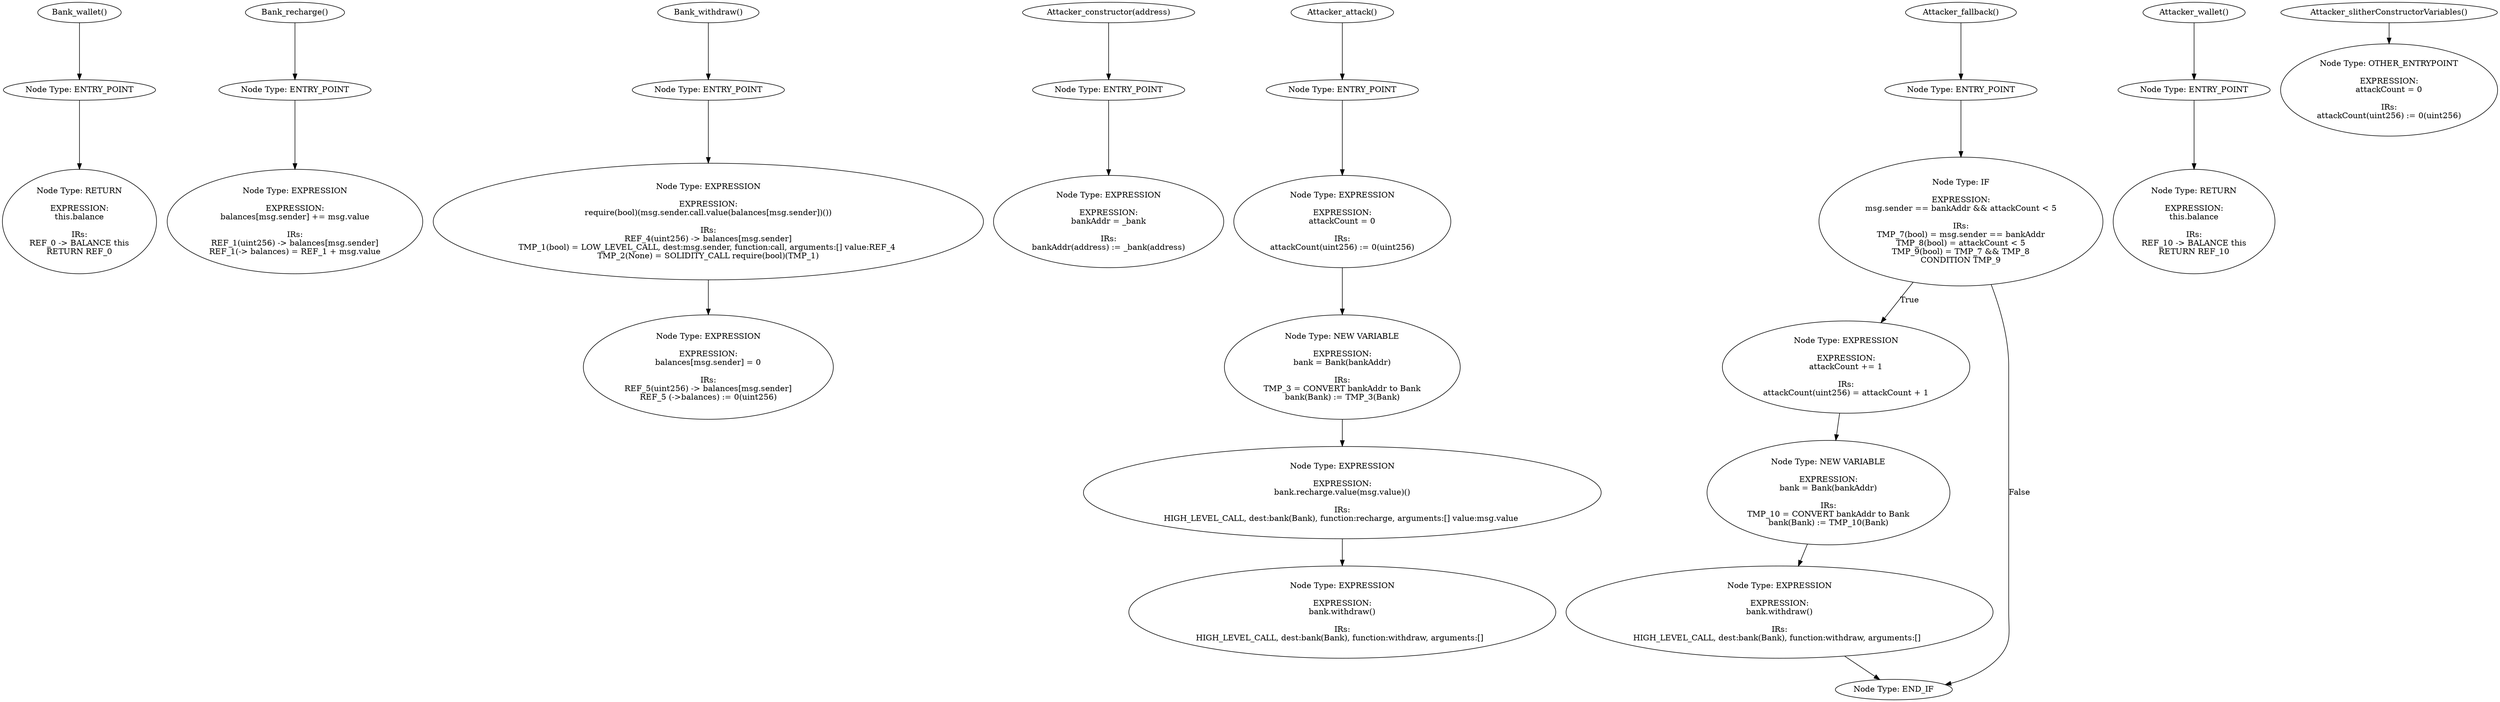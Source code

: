digraph "" {
	node [label="\N"];
	Bank_wallet_0	[contract_name=Bank,
		function_fullname="wallet()",
		label="Node Type: ENTRY_POINT
",
		node_expression=None,
		node_irs=None,
		node_type=ENTRY_POINT];
	Bank_wallet_1	[contract_name=Bank,
		function_fullname="wallet()",
		label="Node Type: RETURN

EXPRESSION:
this.balance

IRs:
REF_0 -> BALANCE this
RETURN REF_0",
		node_expression="this.balance",
		node_irs="REF_0 -> BALANCE this
RETURN REF_0",
		node_type=RETURN];
	Bank_wallet_0 -> Bank_wallet_1	[key=0,
		edge_type=normal];
	"Bank_wallet_function.name"	[contract_name=Bank,
		function_fullname="wallet()",
		label="Bank_wallet()",
		node_expression=None,
		node_irs=None,
		node_type=FUNCTION_NAME];
	"Bank_wallet_function.name" -> Bank_wallet_0	[key=0,
		edge_type=normal];
	Bank_recharge_0	[contract_name=Bank,
		function_fullname="recharge()",
		label="Node Type: ENTRY_POINT
",
		node_expression=None,
		node_irs=None,
		node_type=ENTRY_POINT];
	Bank_recharge_1	[contract_name=Bank,
		function_fullname="recharge()",
		label="Node Type: EXPRESSION

EXPRESSION:
balances[msg.sender] += msg.value

IRs:
REF_1(uint256) -> balances[msg.sender]
REF_1(-> balances) = \
REF_1 + msg.value",
		node_expression="balances[msg.sender] += msg.value",
		node_irs="REF_1(uint256) -> balances[msg.sender]
REF_1(-> balances) = REF_1 + msg.value",
		node_type=EXPRESSION];
	Bank_recharge_0 -> Bank_recharge_1	[key=0,
		edge_type=normal];
	"Bank_recharge_function.name"	[contract_name=Bank,
		function_fullname="recharge()",
		label="Bank_recharge()",
		node_expression=None,
		node_irs=None,
		node_type=FUNCTION_NAME];
	"Bank_recharge_function.name" -> Bank_recharge_0	[key=0,
		edge_type=normal];
	Bank_withdraw_0	[contract_name=Bank,
		function_fullname="withdraw()",
		label="Node Type: ENTRY_POINT
",
		node_expression=None,
		node_irs=None,
		node_type=ENTRY_POINT];
	Bank_withdraw_1	[contract_name=Bank,
		function_fullname="withdraw()",
		label="Node Type: EXPRESSION

EXPRESSION:
require(bool)(msg.sender.call.value(balances[msg.sender])())

IRs:
REF_4(uint256) -> balances[\
msg.sender]
TMP_1(bool) = LOW_LEVEL_CALL, dest:msg.sender, function:call, arguments:[] value:REF_4 
TMP_2(None) = SOLIDITY_CALL \
require(bool)(TMP_1)",
		node_expression="require(bool)(msg.sender.call.value(balances[msg.sender])())",
		node_irs="REF_4(uint256) -> balances[msg.sender]
TMP_1(bool) = LOW_LEVEL_CALL, dest:msg.sender, function:call, arguments:[] value:REF_4 
TMP_\
2(None) = SOLIDITY_CALL require(bool)(TMP_1)",
		node_type=EXPRESSION];
	Bank_withdraw_0 -> Bank_withdraw_1	[key=0,
		edge_type=normal];
	Bank_withdraw_2	[contract_name=Bank,
		function_fullname="withdraw()",
		label="Node Type: EXPRESSION

EXPRESSION:
balances[msg.sender] = 0

IRs:
REF_5(uint256) -> balances[msg.sender]
REF_5 (->balances) := 0(\
uint256)",
		node_expression="balances[msg.sender] = 0",
		node_irs="REF_5(uint256) -> balances[msg.sender]
REF_5 (->balances) := 0(uint256)",
		node_type=EXPRESSION];
	Bank_withdraw_1 -> Bank_withdraw_2	[key=0,
		edge_type=normal];
	"Bank_withdraw_function.name"	[contract_name=Bank,
		function_fullname="withdraw()",
		label="Bank_withdraw()",
		node_expression=None,
		node_irs=None,
		node_type=FUNCTION_NAME];
	"Bank_withdraw_function.name" -> Bank_withdraw_0	[key=0,
		edge_type=normal];
	Attacker_constructor_0	[contract_name=Attacker,
		function_fullname="constructor(address)",
		label="Node Type: ENTRY_POINT
",
		node_expression=None,
		node_irs=None,
		node_type=ENTRY_POINT];
	Attacker_constructor_1	[contract_name=Attacker,
		function_fullname="constructor(address)",
		label="Node Type: EXPRESSION

EXPRESSION:
bankAddr = _bank

IRs:
bankAddr(address) := _bank(address)",
		node_expression="bankAddr = _bank",
		node_irs="bankAddr(address) := _bank(address)",
		node_type=EXPRESSION];
	Attacker_constructor_0 -> Attacker_constructor_1	[key=0,
		edge_type=normal];
	"Attacker_constructor_function.name"	[contract_name=Attacker,
		function_fullname="constructor(address)",
		label="Attacker_constructor(address)",
		node_expression=None,
		node_irs=None,
		node_type=FUNCTION_NAME];
	"Attacker_constructor_function.name" -> Attacker_constructor_0	[key=0,
		edge_type=normal];
	Attacker_attack_0	[contract_name=Attacker,
		function_fullname="attack()",
		label="Node Type: ENTRY_POINT
",
		node_expression=None,
		node_irs=None,
		node_type=ENTRY_POINT];
	Attacker_attack_1	[contract_name=Attacker,
		function_fullname="attack()",
		label="Node Type: EXPRESSION

EXPRESSION:
attackCount = 0

IRs:
attackCount(uint256) := 0(uint256)",
		node_expression="attackCount = 0",
		node_irs="attackCount(uint256) := 0(uint256)",
		node_type=EXPRESSION];
	Attacker_attack_0 -> Attacker_attack_1	[key=0,
		edge_type=normal];
	Attacker_attack_2	[contract_name=Attacker,
		function_fullname="attack()",
		label="Node Type: NEW VARIABLE

EXPRESSION:
bank = Bank(bankAddr)

IRs:
TMP_3 = CONVERT bankAddr to Bank
bank(Bank) := TMP_3(Bank)",
		node_expression="bank = Bank(bankAddr)",
		node_irs="TMP_3 = CONVERT bankAddr to Bank
bank(Bank) := TMP_3(Bank)",
		node_type="NEW VARIABLE"];
	Attacker_attack_1 -> Attacker_attack_2	[key=0,
		edge_type=normal];
	Attacker_attack_3	[contract_name=Attacker,
		function_fullname="attack()",
		label="Node Type: EXPRESSION

EXPRESSION:
bank.recharge.value(msg.value)()

IRs:
HIGH_LEVEL_CALL, dest:bank(Bank), function:recharge, arguments:[] \
value:msg.value ",
		node_expression="bank.recharge.value(msg.value)()",
		node_irs="HIGH_LEVEL_CALL, dest:bank(Bank), function:recharge, arguments:[] value:msg.value ",
		node_type=EXPRESSION];
	Attacker_attack_2 -> Attacker_attack_3	[key=0,
		edge_type=normal];
	Attacker_attack_4	[contract_name=Attacker,
		function_fullname="attack()",
		label="Node Type: EXPRESSION

EXPRESSION:
bank.withdraw()

IRs:
HIGH_LEVEL_CALL, dest:bank(Bank), function:withdraw, arguments:[]  ",
		node_expression="bank.withdraw()",
		node_irs="HIGH_LEVEL_CALL, dest:bank(Bank), function:withdraw, arguments:[]  ",
		node_type=EXPRESSION];
	Attacker_attack_3 -> Attacker_attack_4	[key=0,
		edge_type=normal];
	"Attacker_attack_function.name"	[contract_name=Attacker,
		function_fullname="attack()",
		label="Attacker_attack()",
		node_expression=None,
		node_irs=None,
		node_type=FUNCTION_NAME];
	"Attacker_attack_function.name" -> Attacker_attack_0	[key=0,
		edge_type=normal];
	Attacker_fallback_0	[contract_name=Attacker,
		function_fullname="fallback()",
		label="Node Type: ENTRY_POINT
",
		node_expression=None,
		node_irs=None,
		node_type=ENTRY_POINT];
	Attacker_fallback_1	[contract_name=Attacker,
		function_fullname="fallback()",
		label="Node Type: IF

EXPRESSION:
msg.sender == bankAddr && attackCount < 5

IRs:
TMP_7(bool) = msg.sender == bankAddr
TMP_8(bool) = attackCount < \
5
TMP_9(bool) = TMP_7 && TMP_8
CONDITION TMP_9",
		node_expression="msg.sender == bankAddr && attackCount < 5",
		node_irs="TMP_7(bool) = msg.sender == bankAddr
TMP_8(bool) = attackCount < 5
TMP_9(bool) = TMP_7 && TMP_8
CONDITION TMP_9",
		node_type=IF];
	Attacker_fallback_0 -> Attacker_fallback_1	[key=0,
		edge_type=normal];
	Attacker_fallback_2	[contract_name=Attacker,
		function_fullname="fallback()",
		label="Node Type: EXPRESSION

EXPRESSION:
attackCount += 1

IRs:
attackCount(uint256) = attackCount + 1",
		node_expression="attackCount += 1",
		node_irs="attackCount(uint256) = attackCount + 1",
		node_type=EXPRESSION];
	Attacker_fallback_1 -> Attacker_fallback_2	[key=0,
		edge_type=if_true,
		label=True];
	Attacker_fallback_5	[contract_name=Attacker,
		function_fullname="fallback()",
		label="Node Type: END_IF
",
		node_expression=None,
		node_irs=None,
		node_type=END_IF];
	Attacker_fallback_1 -> Attacker_fallback_5	[key=0,
		edge_type=if_false,
		label=False];
	Attacker_fallback_3	[contract_name=Attacker,
		function_fullname="fallback()",
		label="Node Type: NEW VARIABLE

EXPRESSION:
bank = Bank(bankAddr)

IRs:
TMP_10 = CONVERT bankAddr to Bank
bank(Bank) := TMP_10(Bank)",
		node_expression="bank = Bank(bankAddr)",
		node_irs="TMP_10 = CONVERT bankAddr to Bank
bank(Bank) := TMP_10(Bank)",
		node_type="NEW VARIABLE"];
	Attacker_fallback_2 -> Attacker_fallback_3	[key=0,
		edge_type=normal];
	Attacker_fallback_4	[contract_name=Attacker,
		function_fullname="fallback()",
		label="Node Type: EXPRESSION

EXPRESSION:
bank.withdraw()

IRs:
HIGH_LEVEL_CALL, dest:bank(Bank), function:withdraw, arguments:[]  ",
		node_expression="bank.withdraw()",
		node_irs="HIGH_LEVEL_CALL, dest:bank(Bank), function:withdraw, arguments:[]  ",
		node_type=EXPRESSION];
	Attacker_fallback_3 -> Attacker_fallback_4	[key=0,
		edge_type=normal];
	Attacker_fallback_4 -> Attacker_fallback_5	[key=0,
		edge_type=normal];
	"Attacker_fallback_function.name"	[contract_name=Attacker,
		function_fullname="fallback()",
		label="Attacker_fallback()",
		node_expression=None,
		node_irs=None,
		node_type=FUNCTION_NAME];
	"Attacker_fallback_function.name" -> Attacker_fallback_0	[key=0,
		edge_type=normal];
	Attacker_wallet_0	[contract_name=Attacker,
		function_fullname="wallet()",
		label="Node Type: ENTRY_POINT
",
		node_expression=None,
		node_irs=None,
		node_type=ENTRY_POINT];
	Attacker_wallet_1	[contract_name=Attacker,
		function_fullname="wallet()",
		label="Node Type: RETURN

EXPRESSION:
this.balance

IRs:
REF_10 -> BALANCE this
RETURN REF_10",
		node_expression="this.balance",
		node_irs="REF_10 -> BALANCE this
RETURN REF_10",
		node_type=RETURN];
	Attacker_wallet_0 -> Attacker_wallet_1	[key=0,
		edge_type=normal];
	"Attacker_wallet_function.name"	[contract_name=Attacker,
		function_fullname="wallet()",
		label="Attacker_wallet()",
		node_expression=None,
		node_irs=None,
		node_type=FUNCTION_NAME];
	"Attacker_wallet_function.name" -> Attacker_wallet_0	[key=0,
		edge_type=normal];
	Attacker_slitherConstructorVariables_0	[contract_name=Attacker,
		function_fullname="slitherConstructorVariables()",
		label="Node Type: OTHER_ENTRYPOINT

EXPRESSION:
attackCount = 0

IRs:
attackCount(uint256) := 0(uint256)",
		node_expression="attackCount = 0",
		node_irs="attackCount(uint256) := 0(uint256)",
		node_type=OTHER_ENTRYPOINT];
	"Attacker_slitherConstructorVariables_function.name"	[contract_name=Attacker,
		function_fullname="slitherConstructorVariables()",
		label="Attacker_slitherConstructorVariables()",
		node_expression=None,
		node_irs=None,
		node_type=FUNCTION_NAME];
	"Attacker_slitherConstructorVariables_function.name" -> Attacker_slitherConstructorVariables_0	[key=0,
		edge_type=normal];
}
